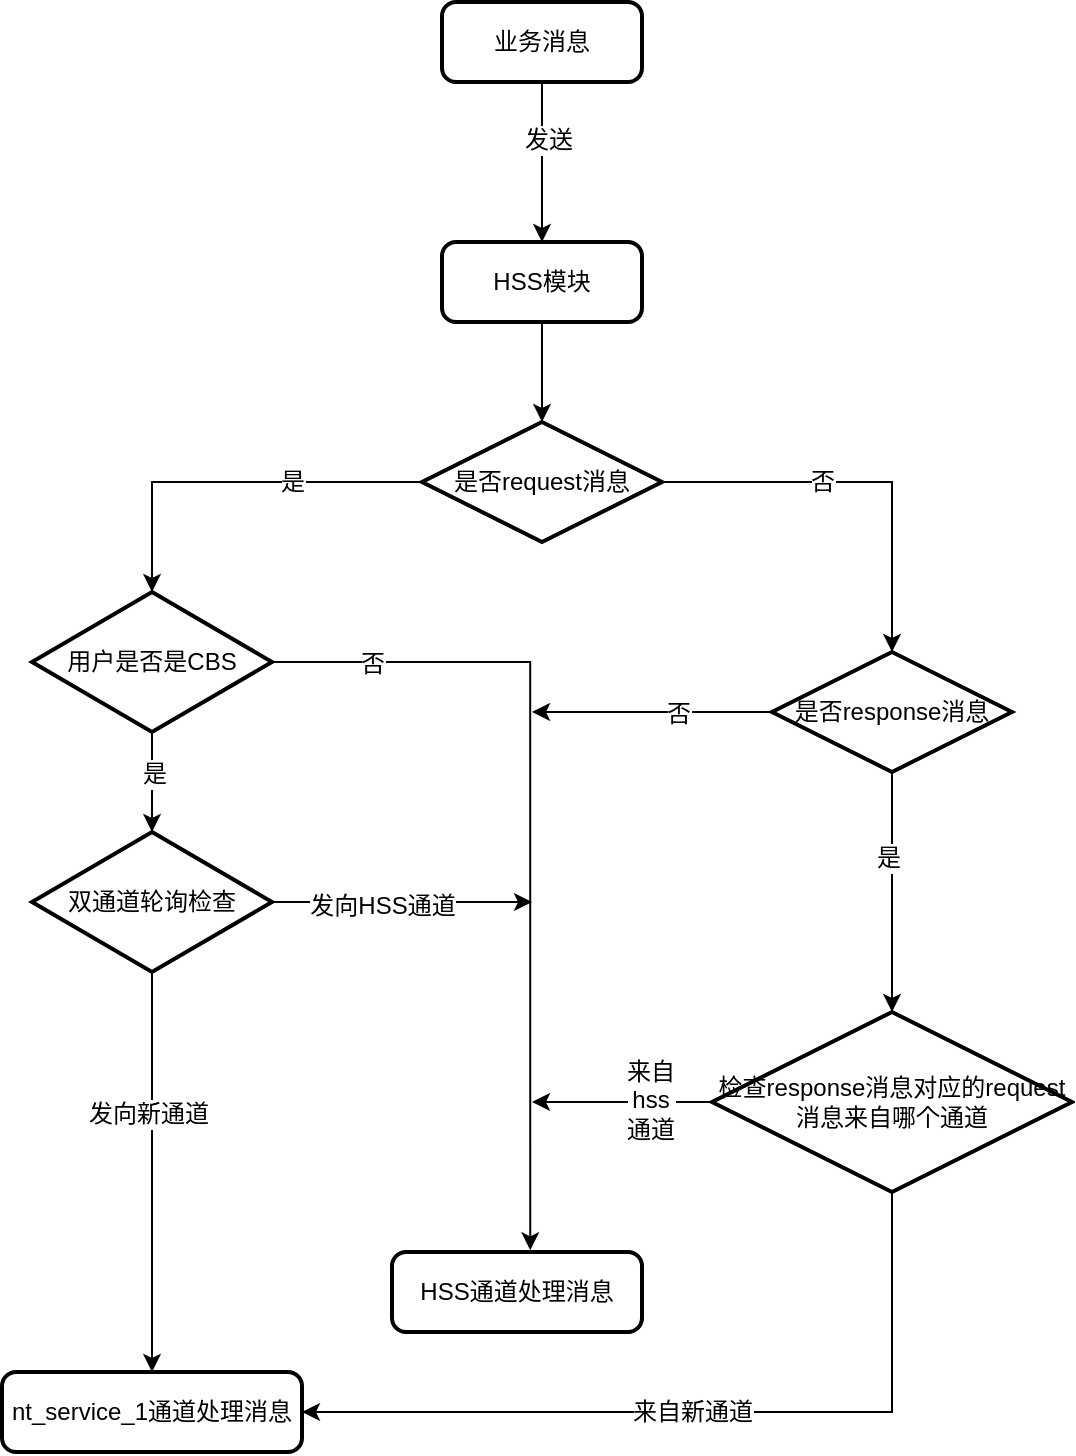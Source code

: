<mxfile version="10.5.7" type="github"><diagram id="_QaRnd7NNl_k22GQ9gZb" name="Page-1"><mxGraphModel dx="895" dy="1575" grid="1" gridSize="10" guides="1" tooltips="1" connect="1" arrows="1" fold="1" page="1" pageScale="1" pageWidth="850" pageHeight="1100" math="0" shadow="0"><root><mxCell id="0"/><mxCell id="1" parent="0"/><mxCell id="NnSBQ-GvbjYZOZI_B70H-1" value="HSS模块" style="rounded=1;whiteSpace=wrap;html=1;absoluteArcSize=1;arcSize=14;strokeWidth=2;" vertex="1" parent="1"><mxGeometry x="325" y="15" width="100" height="40" as="geometry"/></mxCell><mxCell id="NnSBQ-GvbjYZOZI_B70H-69" style="edgeStyle=orthogonalEdgeStyle;rounded=0;orthogonalLoop=1;jettySize=auto;html=1;entryX=0.5;entryY=0;entryDx=0;entryDy=0;" edge="1" parent="1" source="NnSBQ-GvbjYZOZI_B70H-67" target="NnSBQ-GvbjYZOZI_B70H-1"><mxGeometry relative="1" as="geometry"/></mxCell><mxCell id="NnSBQ-GvbjYZOZI_B70H-70" value="发送" style="text;html=1;resizable=0;points=[];align=center;verticalAlign=middle;labelBackgroundColor=#ffffff;" vertex="1" connectable="0" parent="NnSBQ-GvbjYZOZI_B70H-69"><mxGeometry x="-0.271" y="3" relative="1" as="geometry"><mxPoint as="offset"/></mxGeometry></mxCell><mxCell id="NnSBQ-GvbjYZOZI_B70H-67" value="&lt;div&gt;业务消息&lt;/div&gt;" style="rounded=1;whiteSpace=wrap;html=1;absoluteArcSize=1;arcSize=14;strokeWidth=2;" vertex="1" parent="1"><mxGeometry x="325" y="-105" width="100" height="40" as="geometry"/></mxCell><mxCell id="NnSBQ-GvbjYZOZI_B70H-8" style="edgeStyle=orthogonalEdgeStyle;rounded=0;orthogonalLoop=1;jettySize=auto;html=1;exitX=0.5;exitY=1;exitDx=0;exitDy=0;exitPerimeter=0;" edge="1" parent="1" source="NnSBQ-GvbjYZOZI_B70H-7" target="NnSBQ-GvbjYZOZI_B70H-7"><mxGeometry relative="1" as="geometry"/></mxCell><mxCell id="NnSBQ-GvbjYZOZI_B70H-14" value="" style="edgeStyle=orthogonalEdgeStyle;rounded=0;orthogonalLoop=1;jettySize=auto;html=1;" edge="1" parent="1" source="NnSBQ-GvbjYZOZI_B70H-7" target="NnSBQ-GvbjYZOZI_B70H-13"><mxGeometry relative="1" as="geometry"/></mxCell><mxCell id="NnSBQ-GvbjYZOZI_B70H-15" value="&lt;div&gt;否&lt;/div&gt;" style="text;html=1;resizable=0;points=[];align=center;verticalAlign=middle;labelBackgroundColor=#ffffff;" vertex="1" connectable="0" parent="NnSBQ-GvbjYZOZI_B70H-14"><mxGeometry x="-0.2" relative="1" as="geometry"><mxPoint as="offset"/></mxGeometry></mxCell><mxCell id="NnSBQ-GvbjYZOZI_B70H-18" style="edgeStyle=orthogonalEdgeStyle;rounded=0;orthogonalLoop=1;jettySize=auto;html=1;entryX=0.5;entryY=0;entryDx=0;entryDy=0;entryPerimeter=0;" edge="1" parent="1" source="NnSBQ-GvbjYZOZI_B70H-7" target="NnSBQ-GvbjYZOZI_B70H-10"><mxGeometry relative="1" as="geometry"/></mxCell><mxCell id="NnSBQ-GvbjYZOZI_B70H-19" value="是" style="text;html=1;resizable=0;points=[];align=center;verticalAlign=middle;labelBackgroundColor=#ffffff;" vertex="1" connectable="0" parent="NnSBQ-GvbjYZOZI_B70H-18"><mxGeometry x="-0.482" y="-2" relative="1" as="geometry"><mxPoint x="-16" y="2" as="offset"/></mxGeometry></mxCell><mxCell id="NnSBQ-GvbjYZOZI_B70H-7" value="&lt;div&gt;是否request消息&lt;br&gt;&lt;/div&gt;" style="strokeWidth=2;html=1;shape=mxgraph.flowchart.decision;whiteSpace=wrap;" vertex="1" parent="1"><mxGeometry x="315" y="105" width="120" height="60" as="geometry"/></mxCell><mxCell id="NnSBQ-GvbjYZOZI_B70H-49" style="edgeStyle=orthogonalEdgeStyle;rounded=0;orthogonalLoop=1;jettySize=auto;html=1;entryX=0.5;entryY=0;entryDx=0;entryDy=0;entryPerimeter=0;" edge="1" parent="1" source="NnSBQ-GvbjYZOZI_B70H-13" target="NnSBQ-GvbjYZOZI_B70H-48"><mxGeometry relative="1" as="geometry"/></mxCell><mxCell id="NnSBQ-GvbjYZOZI_B70H-50" value="是" style="text;html=1;resizable=0;points=[];align=center;verticalAlign=middle;labelBackgroundColor=#ffffff;" vertex="1" connectable="0" parent="NnSBQ-GvbjYZOZI_B70H-49"><mxGeometry x="-0.292" y="-2" relative="1" as="geometry"><mxPoint as="offset"/></mxGeometry></mxCell><mxCell id="NnSBQ-GvbjYZOZI_B70H-61" style="edgeStyle=orthogonalEdgeStyle;rounded=0;orthogonalLoop=1;jettySize=auto;html=1;exitX=0;exitY=0.5;exitDx=0;exitDy=0;exitPerimeter=0;" edge="1" parent="1" source="NnSBQ-GvbjYZOZI_B70H-13"><mxGeometry relative="1" as="geometry"><mxPoint x="370" y="250" as="targetPoint"/></mxGeometry></mxCell><mxCell id="NnSBQ-GvbjYZOZI_B70H-65" value="否" style="text;html=1;resizable=0;points=[];align=center;verticalAlign=middle;labelBackgroundColor=#ffffff;" vertex="1" connectable="0" parent="NnSBQ-GvbjYZOZI_B70H-61"><mxGeometry x="-0.208" y="1" relative="1" as="geometry"><mxPoint as="offset"/></mxGeometry></mxCell><mxCell id="NnSBQ-GvbjYZOZI_B70H-13" value="&lt;div&gt;是否response消息&lt;br&gt;&lt;/div&gt;" style="strokeWidth=2;html=1;shape=mxgraph.flowchart.decision;whiteSpace=wrap;" vertex="1" parent="1"><mxGeometry x="490" y="220" width="120" height="60" as="geometry"/></mxCell><mxCell id="NnSBQ-GvbjYZOZI_B70H-22" value="" style="edgeStyle=orthogonalEdgeStyle;rounded=0;orthogonalLoop=1;jettySize=auto;html=1;" edge="1" parent="1" source="NnSBQ-GvbjYZOZI_B70H-10" target="NnSBQ-GvbjYZOZI_B70H-21"><mxGeometry relative="1" as="geometry"/></mxCell><mxCell id="NnSBQ-GvbjYZOZI_B70H-23" value="是" style="text;html=1;resizable=0;points=[];align=center;verticalAlign=middle;labelBackgroundColor=#ffffff;" vertex="1" connectable="0" parent="NnSBQ-GvbjYZOZI_B70H-22"><mxGeometry x="-0.188" y="1" relative="1" as="geometry"><mxPoint as="offset"/></mxGeometry></mxCell><mxCell id="NnSBQ-GvbjYZOZI_B70H-60" style="edgeStyle=orthogonalEdgeStyle;rounded=0;orthogonalLoop=1;jettySize=auto;html=1;exitX=1;exitY=0.5;exitDx=0;exitDy=0;exitPerimeter=0;entryX=0.553;entryY=-0.021;entryDx=0;entryDy=0;entryPerimeter=0;" edge="1" parent="1" source="NnSBQ-GvbjYZOZI_B70H-10" target="NnSBQ-GvbjYZOZI_B70H-28"><mxGeometry relative="1" as="geometry"/></mxCell><mxCell id="NnSBQ-GvbjYZOZI_B70H-62" value="否" style="text;html=1;resizable=0;points=[];align=center;verticalAlign=middle;labelBackgroundColor=#ffffff;" vertex="1" connectable="0" parent="NnSBQ-GvbjYZOZI_B70H-60"><mxGeometry x="-0.767" y="-1" relative="1" as="geometry"><mxPoint as="offset"/></mxGeometry></mxCell><mxCell id="NnSBQ-GvbjYZOZI_B70H-10" value="用户是否是CBS" style="strokeWidth=2;html=1;shape=mxgraph.flowchart.decision;whiteSpace=wrap;" vertex="1" parent="1"><mxGeometry x="120" y="190" width="120" height="70" as="geometry"/></mxCell><mxCell id="NnSBQ-GvbjYZOZI_B70H-37" style="edgeStyle=orthogonalEdgeStyle;rounded=0;orthogonalLoop=1;jettySize=auto;html=1;" edge="1" parent="1" source="NnSBQ-GvbjYZOZI_B70H-21"><mxGeometry relative="1" as="geometry"><mxPoint x="370" y="345" as="targetPoint"/></mxGeometry></mxCell><mxCell id="NnSBQ-GvbjYZOZI_B70H-38" value="发向HSS通道" style="text;html=1;resizable=0;points=[];align=center;verticalAlign=middle;labelBackgroundColor=#ffffff;" vertex="1" connectable="0" parent="NnSBQ-GvbjYZOZI_B70H-37"><mxGeometry x="-0.167" y="-2" relative="1" as="geometry"><mxPoint as="offset"/></mxGeometry></mxCell><mxCell id="NnSBQ-GvbjYZOZI_B70H-40" style="edgeStyle=orthogonalEdgeStyle;rounded=0;orthogonalLoop=1;jettySize=auto;html=1;entryX=0.5;entryY=0;entryDx=0;entryDy=0;" edge="1" parent="1" source="NnSBQ-GvbjYZOZI_B70H-21" target="NnSBQ-GvbjYZOZI_B70H-39"><mxGeometry relative="1" as="geometry"/></mxCell><mxCell id="NnSBQ-GvbjYZOZI_B70H-45" value="发向新通道" style="text;html=1;resizable=0;points=[];align=center;verticalAlign=middle;labelBackgroundColor=#ffffff;" vertex="1" connectable="0" parent="NnSBQ-GvbjYZOZI_B70H-40"><mxGeometry x="-0.288" y="-2" relative="1" as="geometry"><mxPoint as="offset"/></mxGeometry></mxCell><mxCell id="NnSBQ-GvbjYZOZI_B70H-21" value="双通道轮询检查" style="strokeWidth=2;html=1;shape=mxgraph.flowchart.decision;whiteSpace=wrap;" vertex="1" parent="1"><mxGeometry x="120" y="310" width="120" height="70" as="geometry"/></mxCell><mxCell id="NnSBQ-GvbjYZOZI_B70H-9" value="" style="edgeStyle=orthogonalEdgeStyle;rounded=0;orthogonalLoop=1;jettySize=auto;html=1;" edge="1" parent="1" source="NnSBQ-GvbjYZOZI_B70H-1" target="NnSBQ-GvbjYZOZI_B70H-7"><mxGeometry relative="1" as="geometry"><mxPoint x="375" y="55" as="sourcePoint"/><mxPoint x="375" y="165" as="targetPoint"/></mxGeometry></mxCell><mxCell id="NnSBQ-GvbjYZOZI_B70H-20" style="edgeStyle=orthogonalEdgeStyle;rounded=0;orthogonalLoop=1;jettySize=auto;html=1;exitX=0.5;exitY=1;exitDx=0;exitDy=0;exitPerimeter=0;" edge="1" parent="1" source="NnSBQ-GvbjYZOZI_B70H-10" target="NnSBQ-GvbjYZOZI_B70H-10"><mxGeometry relative="1" as="geometry"/></mxCell><mxCell id="NnSBQ-GvbjYZOZI_B70H-28" value="HSS通道处理消息" style="rounded=1;whiteSpace=wrap;html=1;absoluteArcSize=1;arcSize=14;strokeWidth=2;" vertex="1" parent="1"><mxGeometry x="300" y="520" width="125" height="40" as="geometry"/></mxCell><mxCell id="NnSBQ-GvbjYZOZI_B70H-39" value="&lt;p&gt;&lt;span&gt;nt_service_1通道处理消息&lt;/span&gt;&lt;/p&gt;" style="rounded=1;whiteSpace=wrap;html=1;absoluteArcSize=1;arcSize=14;strokeWidth=2;" vertex="1" parent="1"><mxGeometry x="105" y="580" width="150" height="40" as="geometry"/></mxCell><mxCell id="NnSBQ-GvbjYZOZI_B70H-54" style="edgeStyle=orthogonalEdgeStyle;rounded=0;orthogonalLoop=1;jettySize=auto;html=1;exitX=0;exitY=0.5;exitDx=0;exitDy=0;exitPerimeter=0;" edge="1" parent="1" source="NnSBQ-GvbjYZOZI_B70H-48"><mxGeometry relative="1" as="geometry"><mxPoint x="370" y="445" as="targetPoint"/></mxGeometry></mxCell><mxCell id="NnSBQ-GvbjYZOZI_B70H-55" value="&lt;div&gt;来自&lt;/div&gt;&lt;div&gt;hss&lt;/div&gt;&lt;div&gt;通道&lt;/div&gt;" style="text;html=1;resizable=0;points=[];align=center;verticalAlign=middle;labelBackgroundColor=#ffffff;" vertex="1" connectable="0" parent="NnSBQ-GvbjYZOZI_B70H-54"><mxGeometry x="-0.315" y="-1" relative="1" as="geometry"><mxPoint as="offset"/></mxGeometry></mxCell><mxCell id="NnSBQ-GvbjYZOZI_B70H-59" style="edgeStyle=orthogonalEdgeStyle;rounded=0;orthogonalLoop=1;jettySize=auto;html=1;entryX=1;entryY=0.5;entryDx=0;entryDy=0;" edge="1" parent="1" source="NnSBQ-GvbjYZOZI_B70H-48" target="NnSBQ-GvbjYZOZI_B70H-39"><mxGeometry relative="1" as="geometry"><Array as="points"><mxPoint x="550" y="600"/></Array></mxGeometry></mxCell><mxCell id="NnSBQ-GvbjYZOZI_B70H-66" value="来自新通道" style="text;html=1;resizable=0;points=[];align=center;verticalAlign=middle;labelBackgroundColor=#ffffff;" vertex="1" connectable="0" parent="NnSBQ-GvbjYZOZI_B70H-59"><mxGeometry x="-0.576" y="2" relative="1" as="geometry"><mxPoint x="-102" y="24" as="offset"/></mxGeometry></mxCell><mxCell id="NnSBQ-GvbjYZOZI_B70H-48" value="检查response消息对应的request消息来自哪个通道" style="strokeWidth=2;html=1;shape=mxgraph.flowchart.decision;whiteSpace=wrap;" vertex="1" parent="1"><mxGeometry x="460" y="400" width="180" height="90" as="geometry"/></mxCell></root></mxGraphModel></diagram></mxfile>